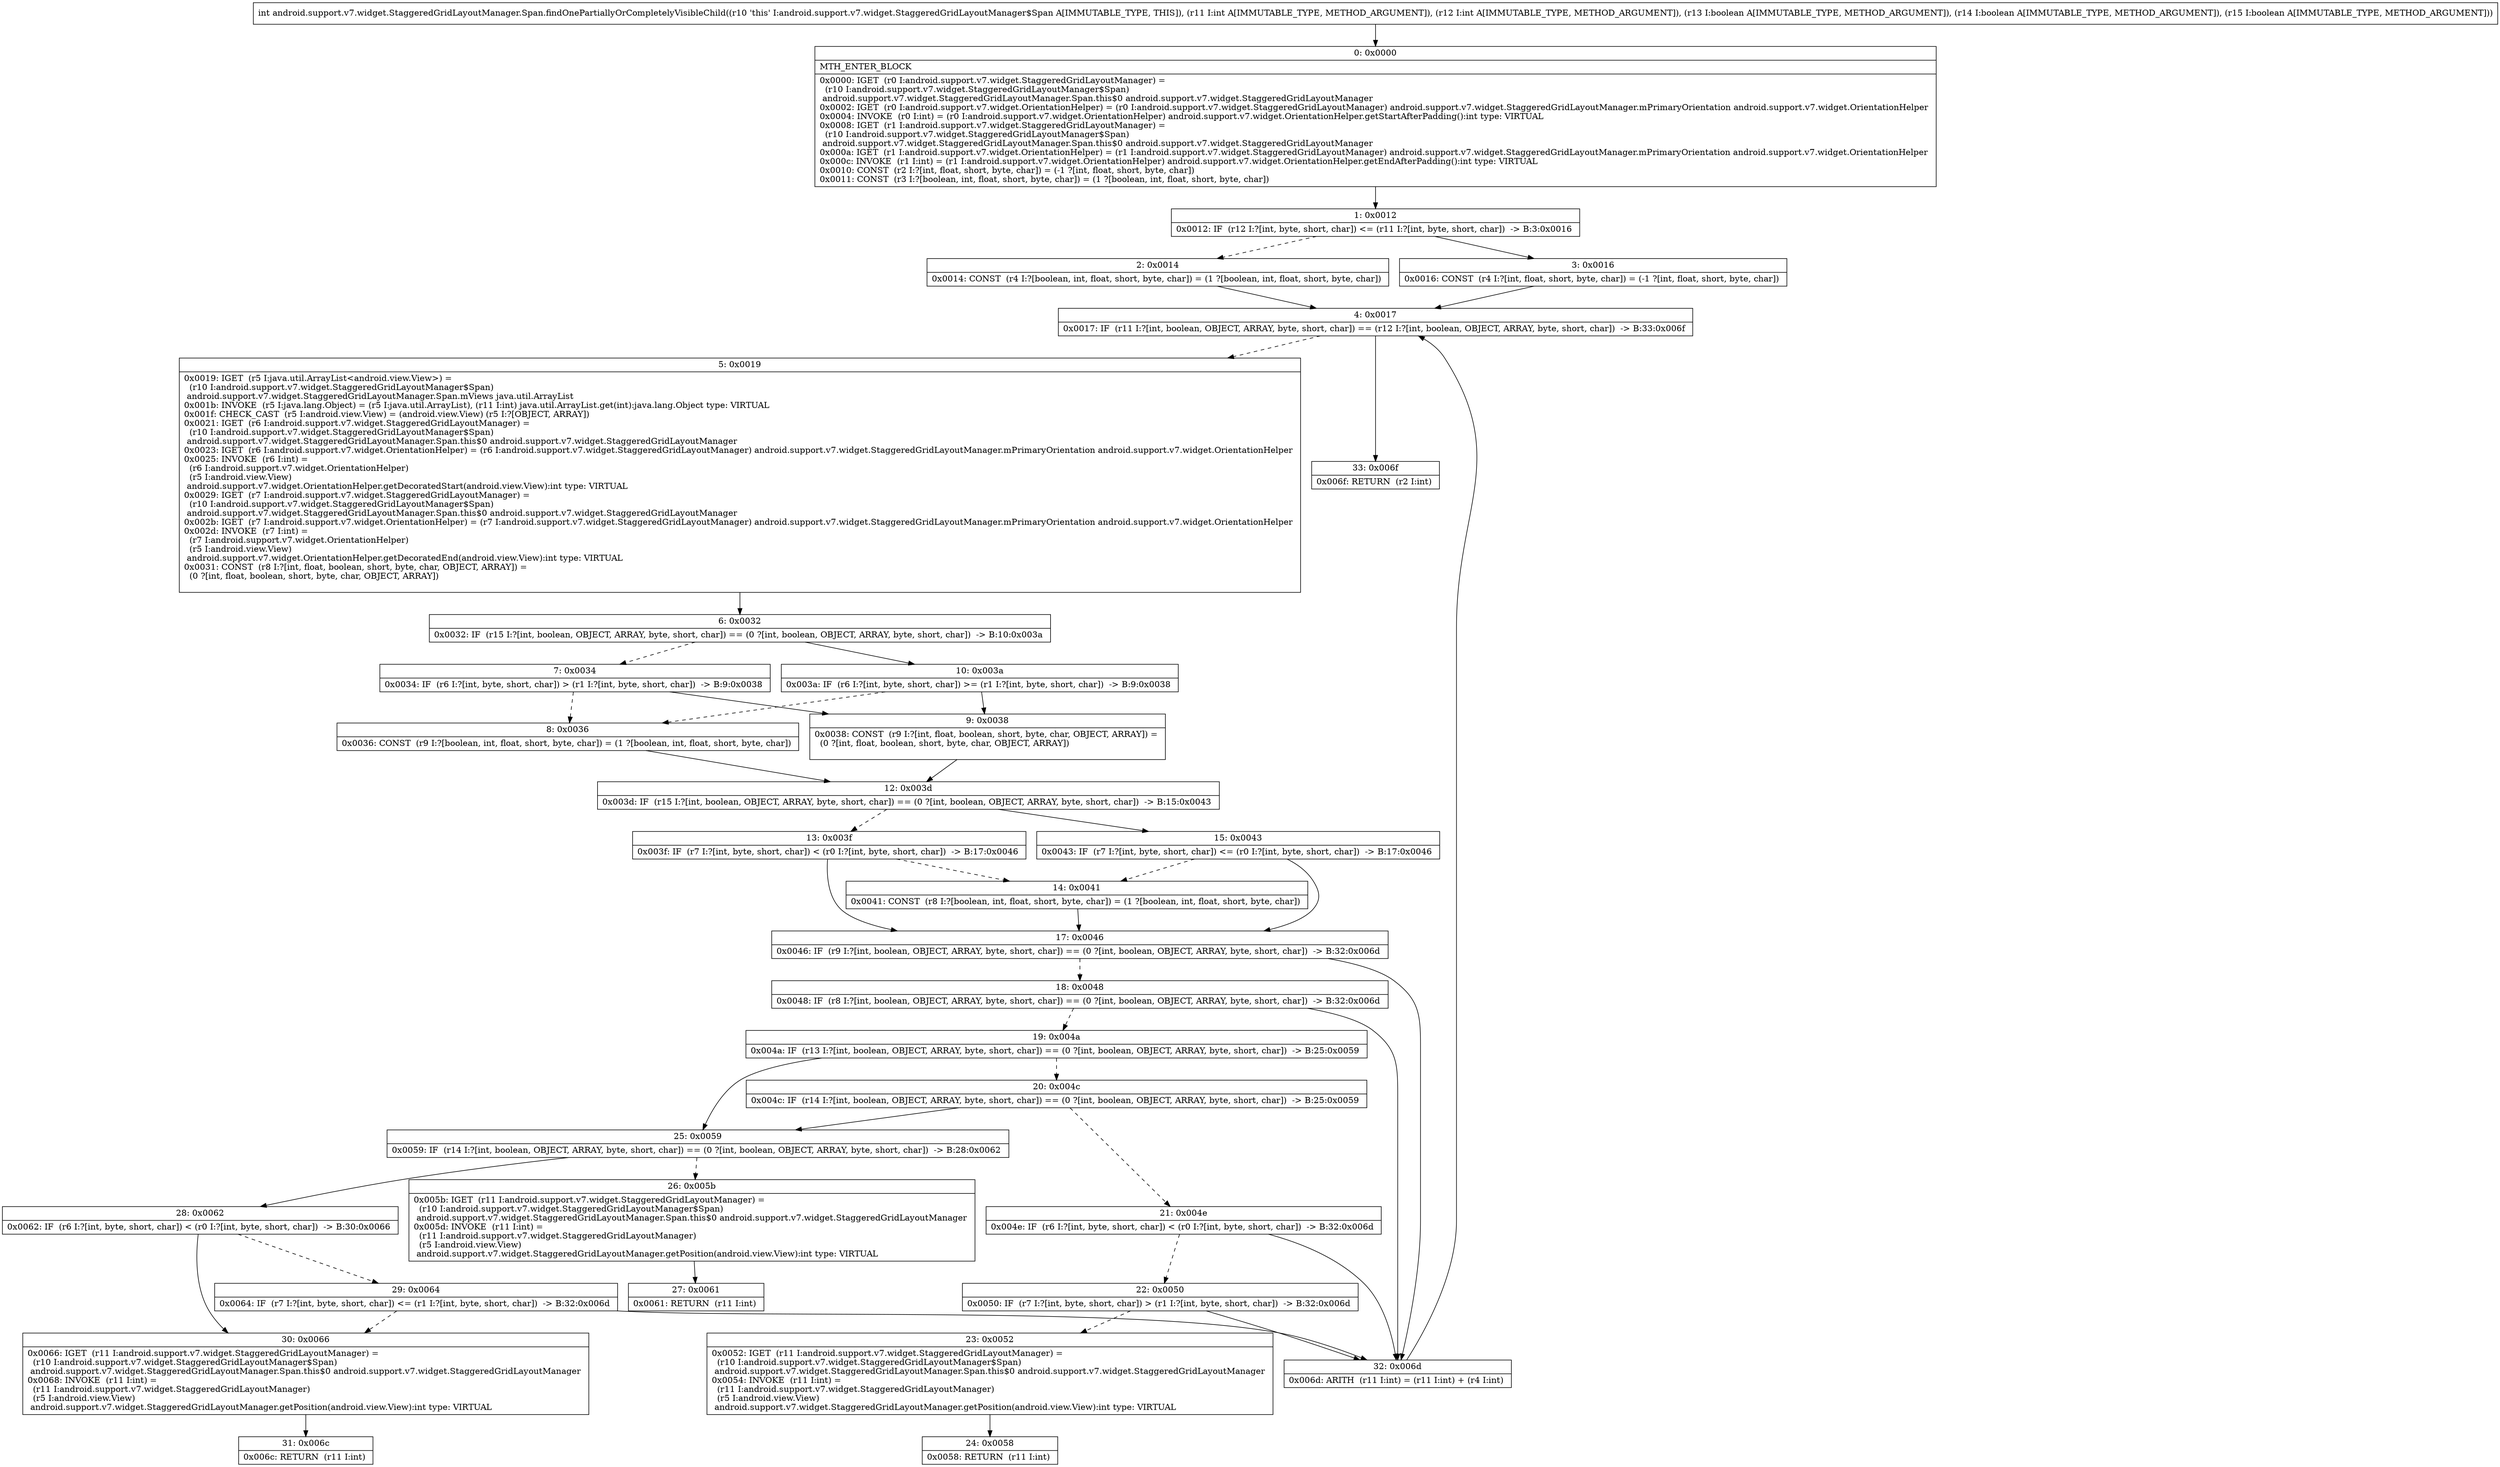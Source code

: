 digraph "CFG forandroid.support.v7.widget.StaggeredGridLayoutManager.Span.findOnePartiallyOrCompletelyVisibleChild(IIZZZ)I" {
Node_0 [shape=record,label="{0\:\ 0x0000|MTH_ENTER_BLOCK\l|0x0000: IGET  (r0 I:android.support.v7.widget.StaggeredGridLayoutManager) = \l  (r10 I:android.support.v7.widget.StaggeredGridLayoutManager$Span)\l android.support.v7.widget.StaggeredGridLayoutManager.Span.this$0 android.support.v7.widget.StaggeredGridLayoutManager \l0x0002: IGET  (r0 I:android.support.v7.widget.OrientationHelper) = (r0 I:android.support.v7.widget.StaggeredGridLayoutManager) android.support.v7.widget.StaggeredGridLayoutManager.mPrimaryOrientation android.support.v7.widget.OrientationHelper \l0x0004: INVOKE  (r0 I:int) = (r0 I:android.support.v7.widget.OrientationHelper) android.support.v7.widget.OrientationHelper.getStartAfterPadding():int type: VIRTUAL \l0x0008: IGET  (r1 I:android.support.v7.widget.StaggeredGridLayoutManager) = \l  (r10 I:android.support.v7.widget.StaggeredGridLayoutManager$Span)\l android.support.v7.widget.StaggeredGridLayoutManager.Span.this$0 android.support.v7.widget.StaggeredGridLayoutManager \l0x000a: IGET  (r1 I:android.support.v7.widget.OrientationHelper) = (r1 I:android.support.v7.widget.StaggeredGridLayoutManager) android.support.v7.widget.StaggeredGridLayoutManager.mPrimaryOrientation android.support.v7.widget.OrientationHelper \l0x000c: INVOKE  (r1 I:int) = (r1 I:android.support.v7.widget.OrientationHelper) android.support.v7.widget.OrientationHelper.getEndAfterPadding():int type: VIRTUAL \l0x0010: CONST  (r2 I:?[int, float, short, byte, char]) = (\-1 ?[int, float, short, byte, char]) \l0x0011: CONST  (r3 I:?[boolean, int, float, short, byte, char]) = (1 ?[boolean, int, float, short, byte, char]) \l}"];
Node_1 [shape=record,label="{1\:\ 0x0012|0x0012: IF  (r12 I:?[int, byte, short, char]) \<= (r11 I:?[int, byte, short, char])  \-\> B:3:0x0016 \l}"];
Node_2 [shape=record,label="{2\:\ 0x0014|0x0014: CONST  (r4 I:?[boolean, int, float, short, byte, char]) = (1 ?[boolean, int, float, short, byte, char]) \l}"];
Node_3 [shape=record,label="{3\:\ 0x0016|0x0016: CONST  (r4 I:?[int, float, short, byte, char]) = (\-1 ?[int, float, short, byte, char]) \l}"];
Node_4 [shape=record,label="{4\:\ 0x0017|0x0017: IF  (r11 I:?[int, boolean, OBJECT, ARRAY, byte, short, char]) == (r12 I:?[int, boolean, OBJECT, ARRAY, byte, short, char])  \-\> B:33:0x006f \l}"];
Node_5 [shape=record,label="{5\:\ 0x0019|0x0019: IGET  (r5 I:java.util.ArrayList\<android.view.View\>) = \l  (r10 I:android.support.v7.widget.StaggeredGridLayoutManager$Span)\l android.support.v7.widget.StaggeredGridLayoutManager.Span.mViews java.util.ArrayList \l0x001b: INVOKE  (r5 I:java.lang.Object) = (r5 I:java.util.ArrayList), (r11 I:int) java.util.ArrayList.get(int):java.lang.Object type: VIRTUAL \l0x001f: CHECK_CAST  (r5 I:android.view.View) = (android.view.View) (r5 I:?[OBJECT, ARRAY]) \l0x0021: IGET  (r6 I:android.support.v7.widget.StaggeredGridLayoutManager) = \l  (r10 I:android.support.v7.widget.StaggeredGridLayoutManager$Span)\l android.support.v7.widget.StaggeredGridLayoutManager.Span.this$0 android.support.v7.widget.StaggeredGridLayoutManager \l0x0023: IGET  (r6 I:android.support.v7.widget.OrientationHelper) = (r6 I:android.support.v7.widget.StaggeredGridLayoutManager) android.support.v7.widget.StaggeredGridLayoutManager.mPrimaryOrientation android.support.v7.widget.OrientationHelper \l0x0025: INVOKE  (r6 I:int) = \l  (r6 I:android.support.v7.widget.OrientationHelper)\l  (r5 I:android.view.View)\l android.support.v7.widget.OrientationHelper.getDecoratedStart(android.view.View):int type: VIRTUAL \l0x0029: IGET  (r7 I:android.support.v7.widget.StaggeredGridLayoutManager) = \l  (r10 I:android.support.v7.widget.StaggeredGridLayoutManager$Span)\l android.support.v7.widget.StaggeredGridLayoutManager.Span.this$0 android.support.v7.widget.StaggeredGridLayoutManager \l0x002b: IGET  (r7 I:android.support.v7.widget.OrientationHelper) = (r7 I:android.support.v7.widget.StaggeredGridLayoutManager) android.support.v7.widget.StaggeredGridLayoutManager.mPrimaryOrientation android.support.v7.widget.OrientationHelper \l0x002d: INVOKE  (r7 I:int) = \l  (r7 I:android.support.v7.widget.OrientationHelper)\l  (r5 I:android.view.View)\l android.support.v7.widget.OrientationHelper.getDecoratedEnd(android.view.View):int type: VIRTUAL \l0x0031: CONST  (r8 I:?[int, float, boolean, short, byte, char, OBJECT, ARRAY]) = \l  (0 ?[int, float, boolean, short, byte, char, OBJECT, ARRAY])\l \l}"];
Node_6 [shape=record,label="{6\:\ 0x0032|0x0032: IF  (r15 I:?[int, boolean, OBJECT, ARRAY, byte, short, char]) == (0 ?[int, boolean, OBJECT, ARRAY, byte, short, char])  \-\> B:10:0x003a \l}"];
Node_7 [shape=record,label="{7\:\ 0x0034|0x0034: IF  (r6 I:?[int, byte, short, char]) \> (r1 I:?[int, byte, short, char])  \-\> B:9:0x0038 \l}"];
Node_8 [shape=record,label="{8\:\ 0x0036|0x0036: CONST  (r9 I:?[boolean, int, float, short, byte, char]) = (1 ?[boolean, int, float, short, byte, char]) \l}"];
Node_9 [shape=record,label="{9\:\ 0x0038|0x0038: CONST  (r9 I:?[int, float, boolean, short, byte, char, OBJECT, ARRAY]) = \l  (0 ?[int, float, boolean, short, byte, char, OBJECT, ARRAY])\l \l}"];
Node_10 [shape=record,label="{10\:\ 0x003a|0x003a: IF  (r6 I:?[int, byte, short, char]) \>= (r1 I:?[int, byte, short, char])  \-\> B:9:0x0038 \l}"];
Node_12 [shape=record,label="{12\:\ 0x003d|0x003d: IF  (r15 I:?[int, boolean, OBJECT, ARRAY, byte, short, char]) == (0 ?[int, boolean, OBJECT, ARRAY, byte, short, char])  \-\> B:15:0x0043 \l}"];
Node_13 [shape=record,label="{13\:\ 0x003f|0x003f: IF  (r7 I:?[int, byte, short, char]) \< (r0 I:?[int, byte, short, char])  \-\> B:17:0x0046 \l}"];
Node_14 [shape=record,label="{14\:\ 0x0041|0x0041: CONST  (r8 I:?[boolean, int, float, short, byte, char]) = (1 ?[boolean, int, float, short, byte, char]) \l}"];
Node_15 [shape=record,label="{15\:\ 0x0043|0x0043: IF  (r7 I:?[int, byte, short, char]) \<= (r0 I:?[int, byte, short, char])  \-\> B:17:0x0046 \l}"];
Node_17 [shape=record,label="{17\:\ 0x0046|0x0046: IF  (r9 I:?[int, boolean, OBJECT, ARRAY, byte, short, char]) == (0 ?[int, boolean, OBJECT, ARRAY, byte, short, char])  \-\> B:32:0x006d \l}"];
Node_18 [shape=record,label="{18\:\ 0x0048|0x0048: IF  (r8 I:?[int, boolean, OBJECT, ARRAY, byte, short, char]) == (0 ?[int, boolean, OBJECT, ARRAY, byte, short, char])  \-\> B:32:0x006d \l}"];
Node_19 [shape=record,label="{19\:\ 0x004a|0x004a: IF  (r13 I:?[int, boolean, OBJECT, ARRAY, byte, short, char]) == (0 ?[int, boolean, OBJECT, ARRAY, byte, short, char])  \-\> B:25:0x0059 \l}"];
Node_20 [shape=record,label="{20\:\ 0x004c|0x004c: IF  (r14 I:?[int, boolean, OBJECT, ARRAY, byte, short, char]) == (0 ?[int, boolean, OBJECT, ARRAY, byte, short, char])  \-\> B:25:0x0059 \l}"];
Node_21 [shape=record,label="{21\:\ 0x004e|0x004e: IF  (r6 I:?[int, byte, short, char]) \< (r0 I:?[int, byte, short, char])  \-\> B:32:0x006d \l}"];
Node_22 [shape=record,label="{22\:\ 0x0050|0x0050: IF  (r7 I:?[int, byte, short, char]) \> (r1 I:?[int, byte, short, char])  \-\> B:32:0x006d \l}"];
Node_23 [shape=record,label="{23\:\ 0x0052|0x0052: IGET  (r11 I:android.support.v7.widget.StaggeredGridLayoutManager) = \l  (r10 I:android.support.v7.widget.StaggeredGridLayoutManager$Span)\l android.support.v7.widget.StaggeredGridLayoutManager.Span.this$0 android.support.v7.widget.StaggeredGridLayoutManager \l0x0054: INVOKE  (r11 I:int) = \l  (r11 I:android.support.v7.widget.StaggeredGridLayoutManager)\l  (r5 I:android.view.View)\l android.support.v7.widget.StaggeredGridLayoutManager.getPosition(android.view.View):int type: VIRTUAL \l}"];
Node_24 [shape=record,label="{24\:\ 0x0058|0x0058: RETURN  (r11 I:int) \l}"];
Node_25 [shape=record,label="{25\:\ 0x0059|0x0059: IF  (r14 I:?[int, boolean, OBJECT, ARRAY, byte, short, char]) == (0 ?[int, boolean, OBJECT, ARRAY, byte, short, char])  \-\> B:28:0x0062 \l}"];
Node_26 [shape=record,label="{26\:\ 0x005b|0x005b: IGET  (r11 I:android.support.v7.widget.StaggeredGridLayoutManager) = \l  (r10 I:android.support.v7.widget.StaggeredGridLayoutManager$Span)\l android.support.v7.widget.StaggeredGridLayoutManager.Span.this$0 android.support.v7.widget.StaggeredGridLayoutManager \l0x005d: INVOKE  (r11 I:int) = \l  (r11 I:android.support.v7.widget.StaggeredGridLayoutManager)\l  (r5 I:android.view.View)\l android.support.v7.widget.StaggeredGridLayoutManager.getPosition(android.view.View):int type: VIRTUAL \l}"];
Node_27 [shape=record,label="{27\:\ 0x0061|0x0061: RETURN  (r11 I:int) \l}"];
Node_28 [shape=record,label="{28\:\ 0x0062|0x0062: IF  (r6 I:?[int, byte, short, char]) \< (r0 I:?[int, byte, short, char])  \-\> B:30:0x0066 \l}"];
Node_29 [shape=record,label="{29\:\ 0x0064|0x0064: IF  (r7 I:?[int, byte, short, char]) \<= (r1 I:?[int, byte, short, char])  \-\> B:32:0x006d \l}"];
Node_30 [shape=record,label="{30\:\ 0x0066|0x0066: IGET  (r11 I:android.support.v7.widget.StaggeredGridLayoutManager) = \l  (r10 I:android.support.v7.widget.StaggeredGridLayoutManager$Span)\l android.support.v7.widget.StaggeredGridLayoutManager.Span.this$0 android.support.v7.widget.StaggeredGridLayoutManager \l0x0068: INVOKE  (r11 I:int) = \l  (r11 I:android.support.v7.widget.StaggeredGridLayoutManager)\l  (r5 I:android.view.View)\l android.support.v7.widget.StaggeredGridLayoutManager.getPosition(android.view.View):int type: VIRTUAL \l}"];
Node_31 [shape=record,label="{31\:\ 0x006c|0x006c: RETURN  (r11 I:int) \l}"];
Node_32 [shape=record,label="{32\:\ 0x006d|0x006d: ARITH  (r11 I:int) = (r11 I:int) + (r4 I:int) \l}"];
Node_33 [shape=record,label="{33\:\ 0x006f|0x006f: RETURN  (r2 I:int) \l}"];
MethodNode[shape=record,label="{int android.support.v7.widget.StaggeredGridLayoutManager.Span.findOnePartiallyOrCompletelyVisibleChild((r10 'this' I:android.support.v7.widget.StaggeredGridLayoutManager$Span A[IMMUTABLE_TYPE, THIS]), (r11 I:int A[IMMUTABLE_TYPE, METHOD_ARGUMENT]), (r12 I:int A[IMMUTABLE_TYPE, METHOD_ARGUMENT]), (r13 I:boolean A[IMMUTABLE_TYPE, METHOD_ARGUMENT]), (r14 I:boolean A[IMMUTABLE_TYPE, METHOD_ARGUMENT]), (r15 I:boolean A[IMMUTABLE_TYPE, METHOD_ARGUMENT])) }"];
MethodNode -> Node_0;
Node_0 -> Node_1;
Node_1 -> Node_2[style=dashed];
Node_1 -> Node_3;
Node_2 -> Node_4;
Node_3 -> Node_4;
Node_4 -> Node_5[style=dashed];
Node_4 -> Node_33;
Node_5 -> Node_6;
Node_6 -> Node_7[style=dashed];
Node_6 -> Node_10;
Node_7 -> Node_8[style=dashed];
Node_7 -> Node_9;
Node_8 -> Node_12;
Node_9 -> Node_12;
Node_10 -> Node_9;
Node_10 -> Node_8[style=dashed];
Node_12 -> Node_13[style=dashed];
Node_12 -> Node_15;
Node_13 -> Node_14[style=dashed];
Node_13 -> Node_17;
Node_14 -> Node_17;
Node_15 -> Node_17;
Node_15 -> Node_14[style=dashed];
Node_17 -> Node_18[style=dashed];
Node_17 -> Node_32;
Node_18 -> Node_19[style=dashed];
Node_18 -> Node_32;
Node_19 -> Node_20[style=dashed];
Node_19 -> Node_25;
Node_20 -> Node_21[style=dashed];
Node_20 -> Node_25;
Node_21 -> Node_22[style=dashed];
Node_21 -> Node_32;
Node_22 -> Node_23[style=dashed];
Node_22 -> Node_32;
Node_23 -> Node_24;
Node_25 -> Node_26[style=dashed];
Node_25 -> Node_28;
Node_26 -> Node_27;
Node_28 -> Node_29[style=dashed];
Node_28 -> Node_30;
Node_29 -> Node_30[style=dashed];
Node_29 -> Node_32;
Node_30 -> Node_31;
Node_32 -> Node_4;
}

